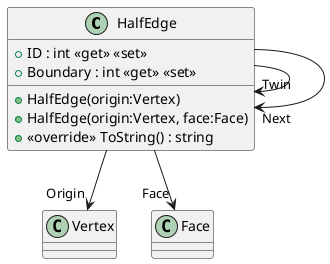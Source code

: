 @startuml
class HalfEdge {
    + ID : int <<get>> <<set>>
    + Boundary : int <<get>> <<set>>
    + HalfEdge(origin:Vertex)
    + HalfEdge(origin:Vertex, face:Face)
    + <<override>> ToString() : string
}
HalfEdge --> "Origin" Vertex
HalfEdge --> "Face" Face
HalfEdge --> "Twin" HalfEdge
HalfEdge --> "Next" HalfEdge
@enduml
